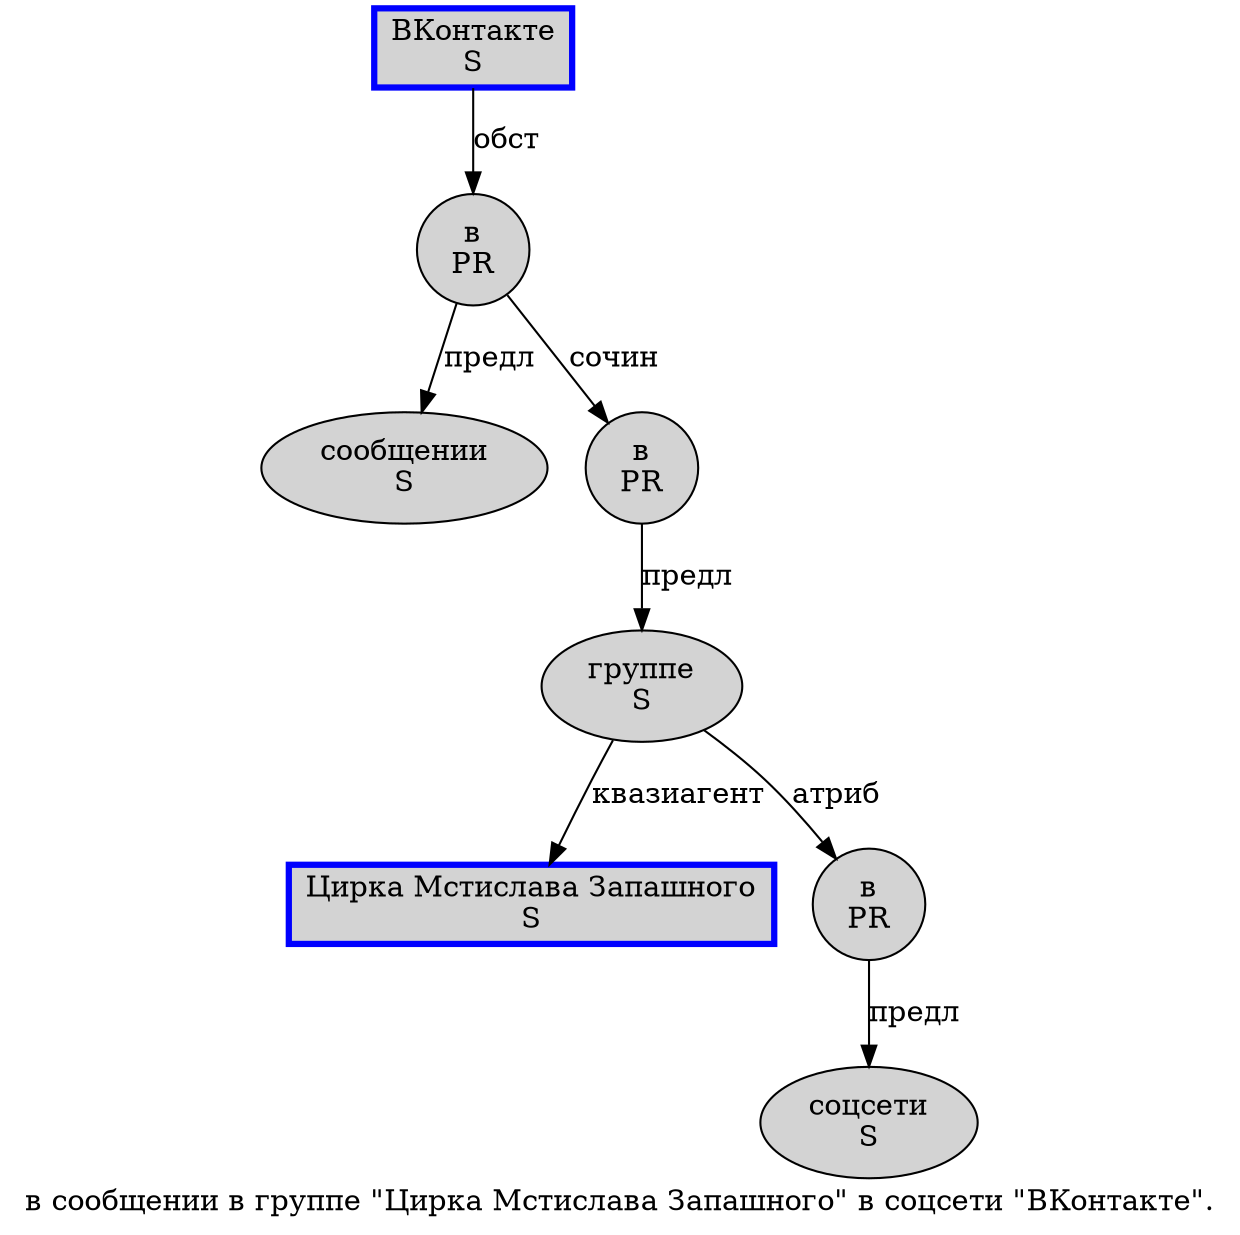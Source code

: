 digraph SENTENCE_315 {
	graph [label="в сообщении в группе \"Цирка Мстислава Запашного\" в соцсети \"ВКонтакте\"."]
	node [style=filled]
		0 [label="в
PR" color="" fillcolor=lightgray penwidth=1 shape=ellipse]
		1 [label="сообщении
S" color="" fillcolor=lightgray penwidth=1 shape=ellipse]
		2 [label="в
PR" color="" fillcolor=lightgray penwidth=1 shape=ellipse]
		3 [label="группе
S" color="" fillcolor=lightgray penwidth=1 shape=ellipse]
		5 [label="Цирка Мстислава Запашного
S" color=blue fillcolor=lightgray penwidth=3 shape=box]
		7 [label="в
PR" color="" fillcolor=lightgray penwidth=1 shape=ellipse]
		8 [label="соцсети
S" color="" fillcolor=lightgray penwidth=1 shape=ellipse]
		10 [label="ВКонтакте
S" color=blue fillcolor=lightgray penwidth=3 shape=box]
			7 -> 8 [label="предл"]
			10 -> 0 [label="обст"]
			0 -> 1 [label="предл"]
			0 -> 2 [label="сочин"]
			3 -> 5 [label="квазиагент"]
			3 -> 7 [label="атриб"]
			2 -> 3 [label="предл"]
}